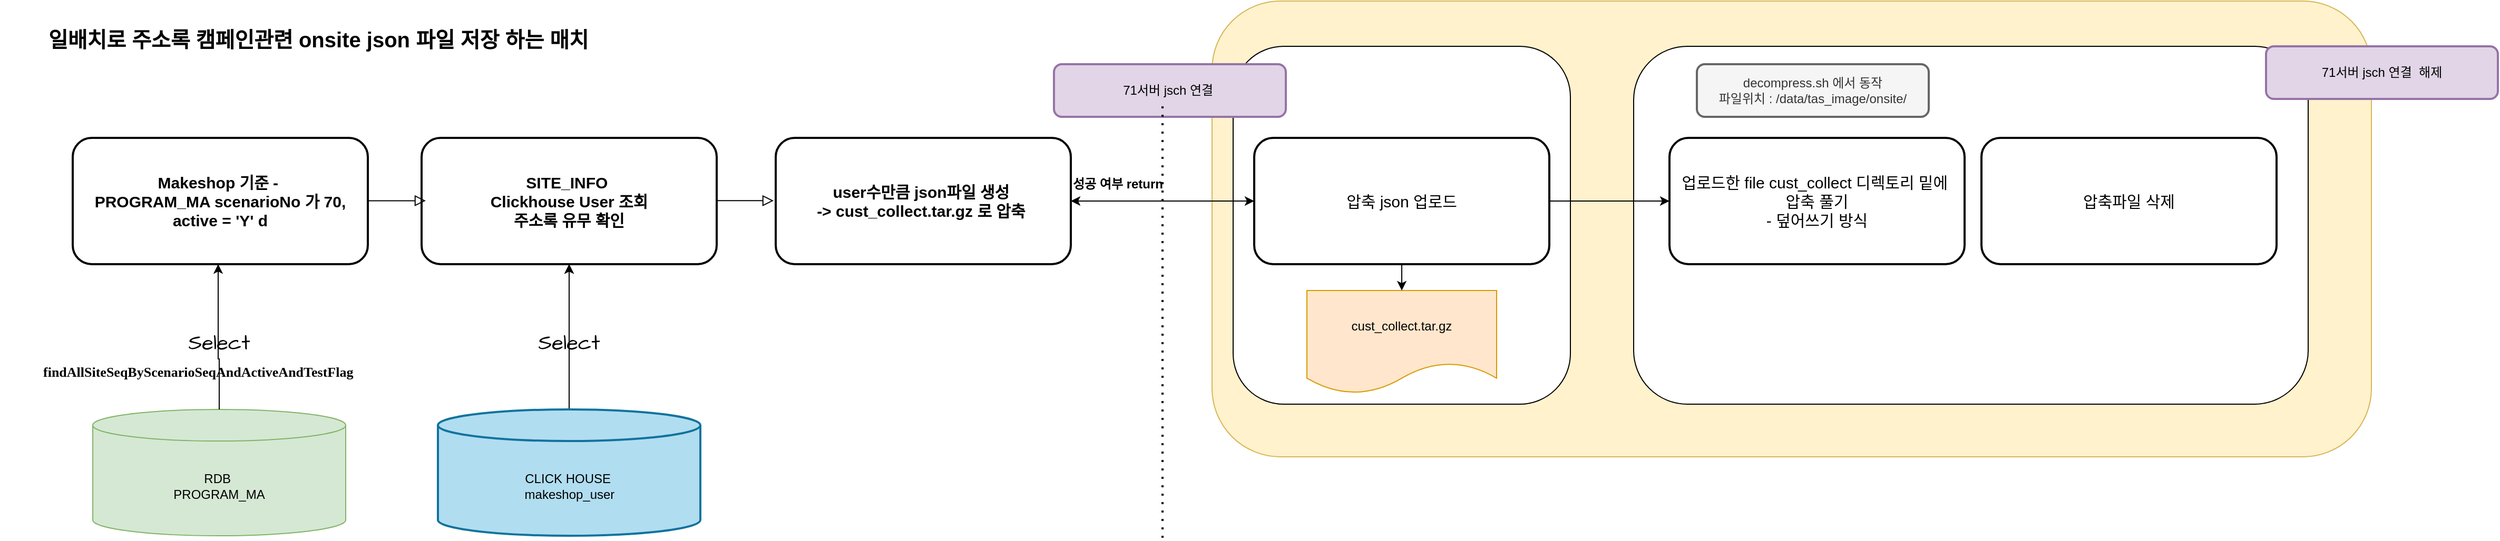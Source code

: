 <mxfile version="24.2.5" type="github">
  <diagram name="페이지-1" id="L76KYFS6m3szZcxJ2I_A">
    <mxGraphModel dx="2868" dy="3882" grid="1" gridSize="10" guides="1" tooltips="1" connect="1" arrows="1" fold="1" page="1" pageScale="1" pageWidth="827" pageHeight="1169" math="0" shadow="0">
      <root>
        <mxCell id="0" />
        <mxCell id="1" parent="0" />
        <mxCell id="LRuk8M_YAY-WA2fXIHYL-37" value="" style="rounded=1;whiteSpace=wrap;html=1;fillColor=#fff2cc;strokeColor=#d6b656;" vertex="1" parent="1">
          <mxGeometry x="1220" y="-1180" width="1100" height="433" as="geometry" />
        </mxCell>
        <mxCell id="LRuk8M_YAY-WA2fXIHYL-33" value="" style="rounded=1;whiteSpace=wrap;html=1;" vertex="1" parent="1">
          <mxGeometry x="1620" y="-1137" width="640" height="340" as="geometry" />
        </mxCell>
        <mxCell id="LRuk8M_YAY-WA2fXIHYL-21" value="" style="rounded=1;whiteSpace=wrap;html=1;" vertex="1" parent="1">
          <mxGeometry x="1240" y="-1137" width="320" height="340" as="geometry" />
        </mxCell>
        <mxCell id="_0Sq9OXk9K78qEpdIgP7-38" value="&lt;span style=&quot;font-size: 20px;&quot;&gt;&lt;font style=&quot;font-size: 20px;&quot;&gt;일배치로 주소록 캠페인관련 onsite json 파일 저장 하는 매치&lt;/font&gt;&amp;nbsp;&lt;/span&gt;" style="text;strokeColor=none;align=center;fillColor=none;html=1;verticalAlign=middle;whiteSpace=wrap;rounded=0;fontStyle=1;fontSize=20;" parent="1" vertex="1">
          <mxGeometry x="70" y="-1169" width="610" height="50" as="geometry" />
        </mxCell>
        <mxCell id="_0Sq9OXk9K78qEpdIgP7-39" value="RDB&amp;nbsp;&lt;br&gt;PROGRAM_MA" style="shape=cylinder3;whiteSpace=wrap;html=1;boundedLbl=1;backgroundOutline=1;size=15;fillColor=#d5e8d4;strokeColor=#82b366;" parent="1" vertex="1">
          <mxGeometry x="158" y="-792" width="240" height="120" as="geometry" />
        </mxCell>
        <mxCell id="_0Sq9OXk9K78qEpdIgP7-40" value="" style="edgeStyle=orthogonalEdgeStyle;rounded=0;orthogonalLoop=1;jettySize=auto;html=1;exitX=0.5;exitY=0;exitDx=0;exitDy=0;exitPerimeter=0;" parent="1" source="_0Sq9OXk9K78qEpdIgP7-39" edge="1">
          <mxGeometry relative="1" as="geometry">
            <mxPoint x="277.47" y="-810" as="sourcePoint" />
            <mxPoint x="277" y="-930" as="targetPoint" />
            <Array as="points">
              <mxPoint x="278" y="-840" />
            </Array>
          </mxGeometry>
        </mxCell>
        <mxCell id="_0Sq9OXk9K78qEpdIgP7-41" value="&lt;div style=&quot;&quot;&gt;findAllSiteSeqByScenarioSeqAndActiveAndTestFlag&lt;br&gt;&lt;/div&gt;" style="text;whiteSpace=wrap;html=1;fontStyle=1;fontSize=13;fontFamily=Verdana;labelBackgroundColor=none;" parent="1" vertex="1">
          <mxGeometry x="109" y="-842" width="320" height="40" as="geometry" />
        </mxCell>
        <mxCell id="_0Sq9OXk9K78qEpdIgP7-42" value="Select" style="whiteSpace=wrap;html=1;sketch=1;hachureGap=4;jiggle=2;curveFitting=1;fontFamily=Architects Daughter;fontSource=https%3A%2F%2Ffonts.googleapis.com%2Fcss%3Ffamily%3DArchitects%2BDaughter;fontSize=20;strokeColor=none;fillColor=none;" parent="1" vertex="1">
          <mxGeometry x="218" y="-870" width="120" height="28" as="geometry" />
        </mxCell>
        <mxCell id="LRuk8M_YAY-WA2fXIHYL-1" value="&lt;b&gt;Makeshop 기준 -&amp;nbsp;&lt;/b&gt;&lt;div&gt;&lt;b&gt;PROGRAM_MA scenarioNo 가 70,&lt;/b&gt;&lt;/div&gt;&lt;div&gt;&lt;b&gt;active = &#39;Y&#39; d&lt;/b&gt;&lt;/div&gt;" style="rounded=1;whiteSpace=wrap;html=1;fontSize=15;glass=0;strokeWidth=2;shadow=0;labelBackgroundColor=none;" vertex="1" parent="1">
          <mxGeometry x="139" y="-1050" width="280" height="120" as="geometry" />
        </mxCell>
        <mxCell id="LRuk8M_YAY-WA2fXIHYL-3" value="&lt;div&gt;&lt;b&gt;SITE_INFO&amp;nbsp;&lt;/b&gt;&lt;/div&gt;&lt;b&gt;Clickhouse User 조회&lt;/b&gt;&lt;div&gt;&lt;b&gt;주소록 유무 확인&lt;/b&gt;&lt;/div&gt;" style="rounded=1;whiteSpace=wrap;html=1;fontSize=15;glass=0;strokeWidth=2;shadow=0;labelBackgroundColor=none;" vertex="1" parent="1">
          <mxGeometry x="470" y="-1050" width="280" height="120" as="geometry" />
        </mxCell>
        <mxCell id="LRuk8M_YAY-WA2fXIHYL-6" value="" style="rounded=0;html=1;jettySize=auto;orthogonalLoop=1;fontSize=11;endArrow=block;endFill=0;endSize=8;strokeWidth=1;shadow=0;labelBackgroundColor=none;edgeStyle=orthogonalEdgeStyle;fontColor=default;exitX=1;exitY=0.5;exitDx=0;exitDy=0;entryX=0;entryY=0.5;entryDx=0;entryDy=0;" edge="1" parent="1">
          <mxGeometry relative="1" as="geometry">
            <mxPoint x="474" y="-990.29" as="targetPoint" />
            <mxPoint x="419" y="-990.29" as="sourcePoint" />
          </mxGeometry>
        </mxCell>
        <mxCell id="LRuk8M_YAY-WA2fXIHYL-10" value="" style="edgeStyle=orthogonalEdgeStyle;rounded=0;orthogonalLoop=1;jettySize=auto;html=1;entryX=0.5;entryY=1;entryDx=0;entryDy=0;" edge="1" parent="1" source="LRuk8M_YAY-WA2fXIHYL-7" target="LRuk8M_YAY-WA2fXIHYL-3">
          <mxGeometry relative="1" as="geometry" />
        </mxCell>
        <mxCell id="LRuk8M_YAY-WA2fXIHYL-7" value="CLICK HOUSE&amp;nbsp;&lt;br&gt;makeshop_user" style="shape=cylinder3;whiteSpace=wrap;html=1;boundedLbl=1;backgroundOutline=1;size=15;strokeWidth=2;labelBackgroundColor=none;fillColor=#b1ddf0;strokeColor=#10739e;" vertex="1" parent="1">
          <mxGeometry x="485.5" y="-792" width="249" height="120" as="geometry" />
        </mxCell>
        <mxCell id="LRuk8M_YAY-WA2fXIHYL-30" value="" style="edgeStyle=orthogonalEdgeStyle;rounded=0;orthogonalLoop=1;jettySize=auto;html=1;" edge="1" parent="1" source="LRuk8M_YAY-WA2fXIHYL-9" target="LRuk8M_YAY-WA2fXIHYL-3">
          <mxGeometry relative="1" as="geometry" />
        </mxCell>
        <mxCell id="LRuk8M_YAY-WA2fXIHYL-9" value="Select" style="whiteSpace=wrap;html=1;sketch=1;hachureGap=4;jiggle=2;curveFitting=1;fontFamily=Architects Daughter;fontSource=https%3A%2F%2Ffonts.googleapis.com%2Fcss%3Ffamily%3DArchitects%2BDaughter;fontSize=20;strokeColor=none;fillColor=none;" vertex="1" parent="1">
          <mxGeometry x="550" y="-870" width="120" height="28" as="geometry" />
        </mxCell>
        <mxCell id="LRuk8M_YAY-WA2fXIHYL-11" value="&lt;b&gt;user수만큼 json파일 생성&amp;nbsp;&lt;/b&gt;&lt;div&gt;&lt;b&gt;-&amp;gt; cust_collect.tar.gz 로 압축&amp;nbsp;&lt;/b&gt;&lt;/div&gt;" style="rounded=1;whiteSpace=wrap;html=1;fontSize=15;glass=0;strokeWidth=2;shadow=0;labelBackgroundColor=none;" vertex="1" parent="1">
          <mxGeometry x="806" y="-1050" width="280" height="120" as="geometry" />
        </mxCell>
        <mxCell id="LRuk8M_YAY-WA2fXIHYL-13" value="" style="rounded=0;html=1;jettySize=auto;orthogonalLoop=1;fontSize=11;endArrow=block;endFill=0;endSize=8;strokeWidth=1;shadow=0;labelBackgroundColor=none;edgeStyle=orthogonalEdgeStyle;fontColor=default;exitX=1;exitY=0.5;exitDx=0;exitDy=0;entryX=0;entryY=0.5;entryDx=0;entryDy=0;" edge="1" parent="1">
          <mxGeometry relative="1" as="geometry">
            <mxPoint x="804" y="-990.34" as="targetPoint" />
            <mxPoint x="749" y="-990.34" as="sourcePoint" />
          </mxGeometry>
        </mxCell>
        <mxCell id="LRuk8M_YAY-WA2fXIHYL-14" value="압축 json 업로드" style="rounded=1;whiteSpace=wrap;html=1;fontSize=15;glass=0;strokeWidth=2;shadow=0;labelBackgroundColor=none;" vertex="1" parent="1">
          <mxGeometry x="1260" y="-1050" width="280" height="120" as="geometry" />
        </mxCell>
        <mxCell id="LRuk8M_YAY-WA2fXIHYL-17" value="71서버 jsch 연결&amp;nbsp;" style="whiteSpace=wrap;html=1;rounded=1;glass=0;strokeWidth=2;shadow=0;labelBackgroundColor=none;fillColor=#e1d5e7;strokeColor=#9673a6;" vertex="1" parent="1">
          <mxGeometry x="1070" y="-1120" width="220" height="50" as="geometry" />
        </mxCell>
        <mxCell id="LRuk8M_YAY-WA2fXIHYL-22" value="" style="endArrow=none;dashed=1;html=1;dashPattern=1 3;strokeWidth=2;rounded=0;" edge="1" parent="1">
          <mxGeometry width="50" height="50" relative="1" as="geometry">
            <mxPoint x="1173" y="-670" as="sourcePoint" />
            <mxPoint x="1173" y="-1080" as="targetPoint" />
          </mxGeometry>
        </mxCell>
        <mxCell id="LRuk8M_YAY-WA2fXIHYL-23" value="업로드한 file cust_collect 디렉토리 밑에&amp;nbsp;&lt;div&gt;압축 풀기&lt;/div&gt;&lt;div&gt;- 덮어쓰기 방식&lt;/div&gt;" style="rounded=1;whiteSpace=wrap;html=1;fontSize=15;glass=0;strokeWidth=2;shadow=0;labelBackgroundColor=none;" vertex="1" parent="1">
          <mxGeometry x="1654" y="-1050" width="280" height="120" as="geometry" />
        </mxCell>
        <mxCell id="LRuk8M_YAY-WA2fXIHYL-24" value="압축파일 삭제" style="rounded=1;whiteSpace=wrap;html=1;fontSize=15;glass=0;strokeWidth=2;shadow=0;labelBackgroundColor=none;" vertex="1" parent="1">
          <mxGeometry x="1950" y="-1050" width="280" height="120" as="geometry" />
        </mxCell>
        <mxCell id="LRuk8M_YAY-WA2fXIHYL-25" value="71서버 jsch 연결&amp;nbsp; 해제" style="whiteSpace=wrap;html=1;rounded=1;glass=0;strokeWidth=2;shadow=0;labelBackgroundColor=none;fillColor=#e1d5e7;strokeColor=#9673a6;" vertex="1" parent="1">
          <mxGeometry x="2220" y="-1137" width="220" height="50" as="geometry" />
        </mxCell>
        <mxCell id="LRuk8M_YAY-WA2fXIHYL-26" value="" style="endArrow=classic;startArrow=classic;html=1;rounded=0;exitX=1;exitY=0.5;exitDx=0;exitDy=0;entryX=0;entryY=0.5;entryDx=0;entryDy=0;" edge="1" parent="1" source="LRuk8M_YAY-WA2fXIHYL-11" target="LRuk8M_YAY-WA2fXIHYL-14">
          <mxGeometry width="50" height="50" relative="1" as="geometry">
            <mxPoint x="1380" y="-780" as="sourcePoint" />
            <mxPoint x="1430" y="-830" as="targetPoint" />
          </mxGeometry>
        </mxCell>
        <mxCell id="LRuk8M_YAY-WA2fXIHYL-27" value="&lt;b&gt;성공 여부 return&amp;nbsp;&lt;/b&gt;" style="text;whiteSpace=wrap;html=1;" vertex="1" parent="1">
          <mxGeometry x="1086" y="-1020" width="146" height="40" as="geometry" />
        </mxCell>
        <mxCell id="LRuk8M_YAY-WA2fXIHYL-29" value="cust_collect.tar.gz" style="shape=document;whiteSpace=wrap;html=1;boundedLbl=1;fillColor=#ffe6cc;strokeColor=#d79b00;" vertex="1" parent="1">
          <mxGeometry x="1310" y="-905" width="180" height="98" as="geometry" />
        </mxCell>
        <mxCell id="LRuk8M_YAY-WA2fXIHYL-31" value="" style="endArrow=classic;html=1;rounded=0;exitX=0.5;exitY=1;exitDx=0;exitDy=0;" edge="1" parent="1" source="LRuk8M_YAY-WA2fXIHYL-14" target="LRuk8M_YAY-WA2fXIHYL-29">
          <mxGeometry width="50" height="50" relative="1" as="geometry">
            <mxPoint x="1600" y="-960" as="sourcePoint" />
            <mxPoint x="1650" y="-1010" as="targetPoint" />
          </mxGeometry>
        </mxCell>
        <mxCell id="LRuk8M_YAY-WA2fXIHYL-32" value="decompress.sh 에서 동작&lt;div&gt;파일위치 : /data/tas_image/onsite/&lt;/div&gt;" style="whiteSpace=wrap;html=1;rounded=1;glass=0;strokeWidth=2;shadow=0;labelBackgroundColor=none;fillColor=#f5f5f5;strokeColor=#666666;fontColor=#333333;" vertex="1" parent="1">
          <mxGeometry x="1680" y="-1120" width="220" height="50" as="geometry" />
        </mxCell>
        <mxCell id="LRuk8M_YAY-WA2fXIHYL-34" value="" style="endArrow=classic;html=1;rounded=0;exitX=1;exitY=0.5;exitDx=0;exitDy=0;entryX=0;entryY=0.5;entryDx=0;entryDy=0;" edge="1" parent="1" source="LRuk8M_YAY-WA2fXIHYL-14" target="LRuk8M_YAY-WA2fXIHYL-23">
          <mxGeometry width="50" height="50" relative="1" as="geometry">
            <mxPoint x="1620" y="-660" as="sourcePoint" />
            <mxPoint x="1670" y="-710" as="targetPoint" />
          </mxGeometry>
        </mxCell>
      </root>
    </mxGraphModel>
  </diagram>
</mxfile>
